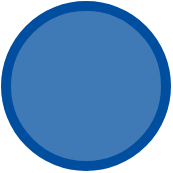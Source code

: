 <mxfile version="24.2.5" type="device">
  <diagram name="Page-1" id="mlA6IjTmCKsFZeNsalOQ">
    <mxGraphModel dx="1434" dy="867" grid="1" gridSize="10" guides="1" tooltips="1" connect="1" arrows="1" fold="1" page="1" pageScale="1" pageWidth="850" pageHeight="1100" math="0" shadow="0">
      <root>
        <mxCell id="0" />
        <mxCell id="1" parent="0" />
        <mxCell id="ooVkf-vJYgqKqBI_iQWP-1" value="" style="ellipse;whiteSpace=wrap;html=1;aspect=fixed;strokeWidth=5;fillColor=#3f7ab7;fontColor=#ffffff;strokeColor=#004e9f;" parent="1" vertex="1">
          <mxGeometry x="380" y="420" width="80" height="80" as="geometry" />
        </mxCell>
      </root>
    </mxGraphModel>
  </diagram>
</mxfile>
